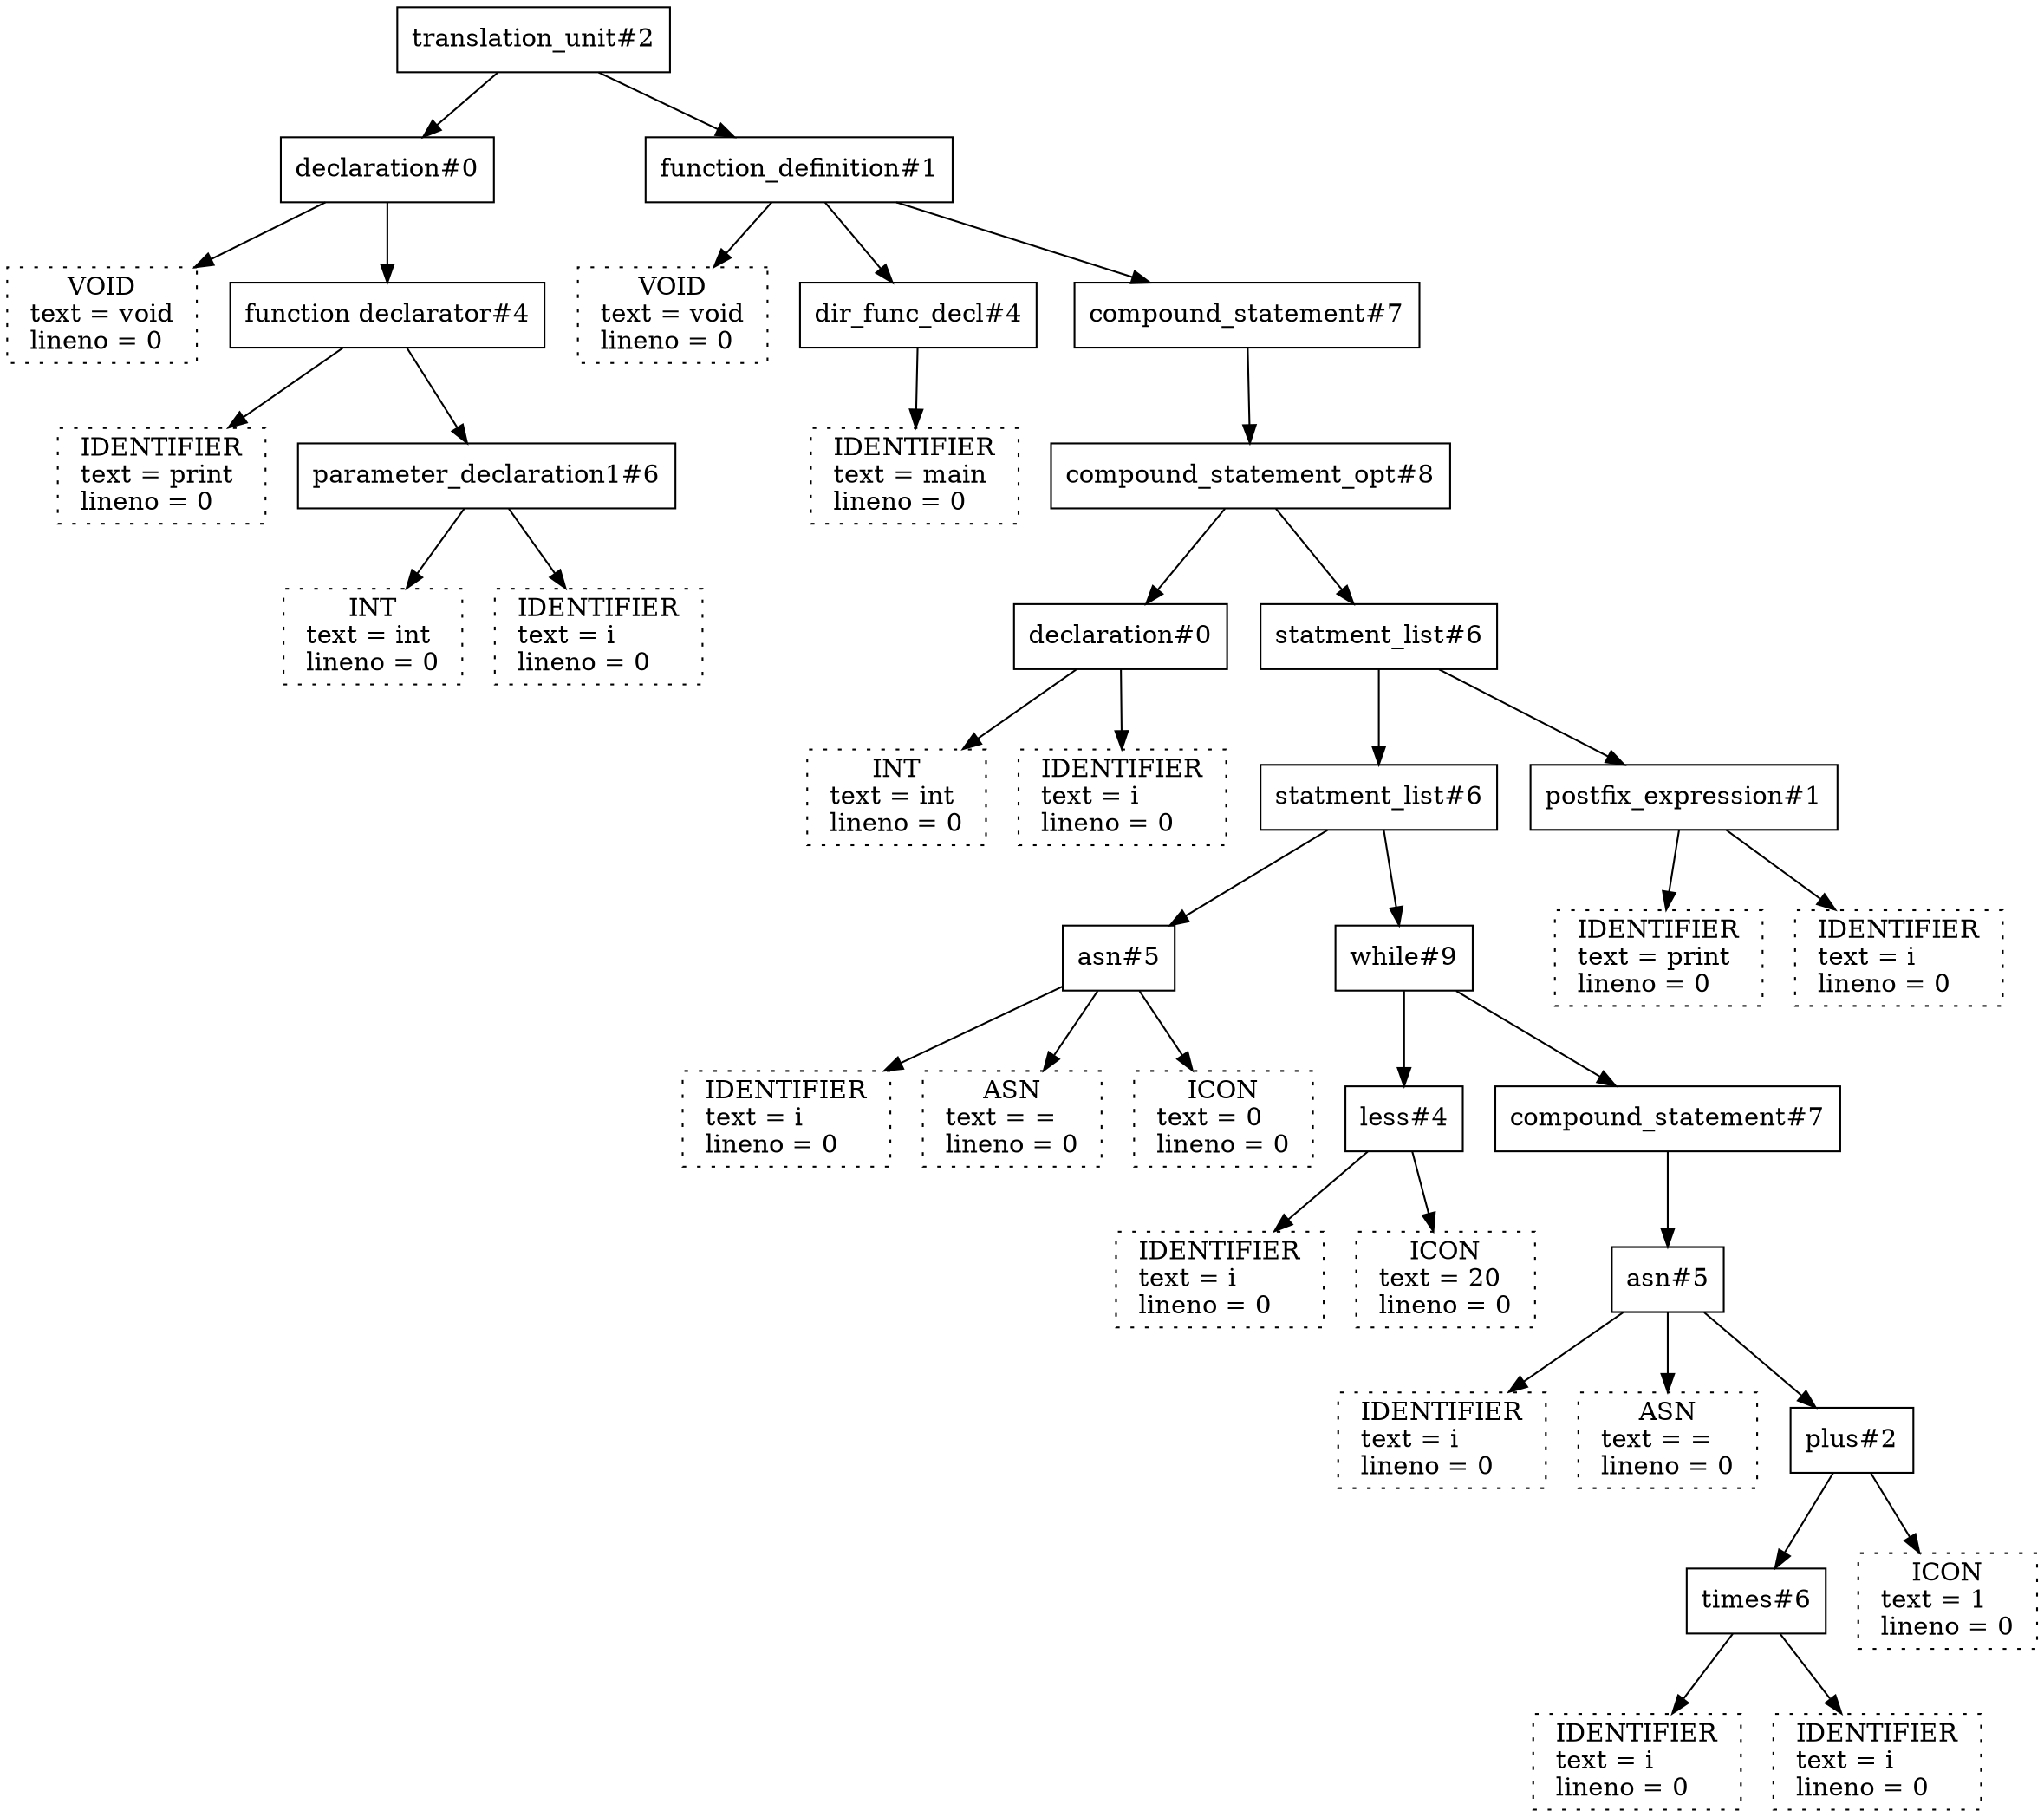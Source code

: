 digraph {
N59 [shape=box label="translation_unit#2"];
N59 -> N9;
N9 [shape=box label="declaration#0"];
N9 -> N0;
N0 [shape=box style=dotted label=" VOID \n text = void \l lineno = 0 \l"];
N9 -> N8;
N8 [shape=box label="function declarator#4"];
N8 -> N1;
N1 [shape=box style=dotted label=" IDENTIFIER \n text = print \l lineno = 0 \l"];
N8 -> N6;
N6 [shape=box label="parameter_declaration1#6"];
N6 -> N3;
N3 [shape=box style=dotted label=" INT \n text = int \l lineno = 0 \l"];
N6 -> N4;
N4 [shape=box style=dotted label=" IDENTIFIER \n text = i \l lineno = 0 \l"];
N59 -> N58;
N58 [shape=box label="function_definition#1"];
N58 -> N10;
N10 [shape=box style=dotted label=" VOID \n text = void \l lineno = 0 \l"];
N58 -> N15;
N15 [shape=box label="dir_func_decl#4"];
N15 -> N11;
N11 [shape=box style=dotted label=" IDENTIFIER \n text = main \l lineno = 0 \l"];
N58 -> N57;
N57 [shape=box label="compound_statement#7"];
N57 -> N56;
N56 [shape=box label="compound_statement_opt#8"];
N56 -> N19;
N19 [shape=box label="declaration#0"];
N19 -> N16;
N16 [shape=box style=dotted label=" INT \n text = int \l lineno = 0 \l"];
N19 -> N17;
N17 [shape=box style=dotted label=" IDENTIFIER \n text = i \l lineno = 0 \l"];
N56 -> N54;
N54 [shape=box label="statment_list#6"];
N54 -> N47;
N47 [shape=box label="statment_list#6"];
N47 -> N24;
N24 [shape=box label="asn#5"];
N24 -> N20;
N20 [shape=box style=dotted label=" IDENTIFIER \n text = i \l lineno = 0 \l"];
N24 -> N21;
N21 [shape=box style=dotted label=" ASN \n text = = \l lineno = 0 \l"];
N24 -> N22;
N22 [shape=box style=dotted label=" ICON \n text = 0 \l lineno = 0 \l"];
N47 -> N46;
N46 [shape=box label="while#9"];
N46 -> N31;
N31 [shape=box label="less#4"];
N31 -> N27;
N27 [shape=box style=dotted label=" IDENTIFIER \n text = i \l lineno = 0 \l"];
N31 -> N29;
N29 [shape=box style=dotted label=" ICON \n text = 20 \l lineno = 0 \l"];
N46 -> N45;
N45 [shape=box label="compound_statement#7"];
N45 -> N43;
N43 [shape=box label="asn#5"];
N43 -> N33;
N33 [shape=box style=dotted label=" IDENTIFIER \n text = i \l lineno = 0 \l"];
N43 -> N34;
N34 [shape=box style=dotted label=" ASN \n text = = \l lineno = 0 \l"];
N43 -> N42;
N42 [shape=box label="plus#2"];
N42 -> N39;
N39 [shape=box label="times#6"];
N39 -> N35;
N35 [shape=box style=dotted label=" IDENTIFIER \n text = i \l lineno = 0 \l"];
N39 -> N37;
N37 [shape=box style=dotted label=" IDENTIFIER \n text = i \l lineno = 0 \l"];
N42 -> N40;
N40 [shape=box style=dotted label=" ICON \n text = 1 \l lineno = 0 \l"];
N54 -> N52;
N52 [shape=box label="postfix_expression#1"];
N52 -> N48;
N48 [shape=box style=dotted label=" IDENTIFIER \n text = print \l lineno = 0 \l"];
N52 -> N50;
N50 [shape=box style=dotted label=" IDENTIFIER \n text = i \l lineno = 0 \l"];
}

